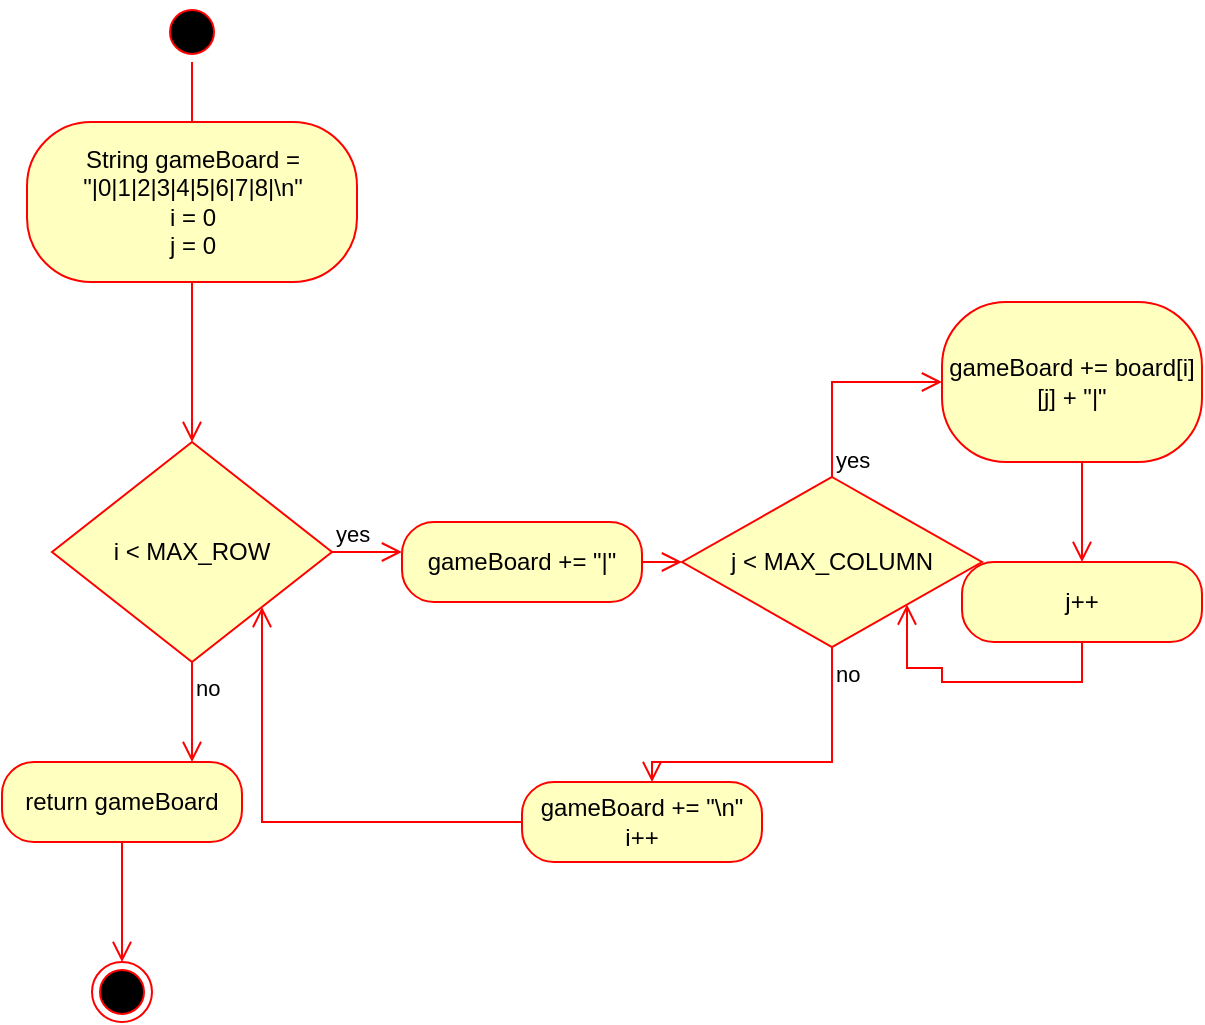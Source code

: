 <mxfile version="16.5.6" type="device"><diagram id="oehBVDXDDSLL4XB0wZjl" name="Page-1"><mxGraphModel dx="780" dy="1112" grid="1" gridSize="10" guides="1" tooltips="1" connect="1" arrows="1" fold="1" page="1" pageScale="1" pageWidth="850" pageHeight="1100" math="0" shadow="0"><root><mxCell id="0"/><mxCell id="1" parent="0"/><mxCell id="JCxFpUc8Fa90zHwKOEs8-1" value="" style="ellipse;html=1;shape=startState;fillColor=#000000;strokeColor=#ff0000;" vertex="1" parent="1"><mxGeometry x="320" y="240" width="30" height="30" as="geometry"/></mxCell><mxCell id="JCxFpUc8Fa90zHwKOEs8-2" value="" style="edgeStyle=orthogonalEdgeStyle;html=1;verticalAlign=bottom;endArrow=open;endSize=8;strokeColor=#ff0000;rounded=0;" edge="1" source="JCxFpUc8Fa90zHwKOEs8-1" parent="1"><mxGeometry relative="1" as="geometry"><mxPoint x="335" y="330" as="targetPoint"/></mxGeometry></mxCell><mxCell id="JCxFpUc8Fa90zHwKOEs8-3" value="String gameBoard = &quot;|0|1|2|3|4|5|6|7|8|\n&quot;&lt;br&gt;i = 0&lt;br&gt;j = 0" style="rounded=1;whiteSpace=wrap;html=1;arcSize=40;fontColor=#000000;fillColor=#ffffc0;strokeColor=#ff0000;" vertex="1" parent="1"><mxGeometry x="252.5" y="300" width="165" height="80" as="geometry"/></mxCell><mxCell id="JCxFpUc8Fa90zHwKOEs8-4" value="" style="edgeStyle=orthogonalEdgeStyle;html=1;verticalAlign=bottom;endArrow=open;endSize=8;strokeColor=#ff0000;rounded=0;" edge="1" source="JCxFpUc8Fa90zHwKOEs8-3" parent="1"><mxGeometry relative="1" as="geometry"><mxPoint x="335" y="460" as="targetPoint"/></mxGeometry></mxCell><mxCell id="JCxFpUc8Fa90zHwKOEs8-8" value="i &amp;lt; MAX_ROW" style="rhombus;whiteSpace=wrap;html=1;fillColor=#ffffc0;strokeColor=#ff0000;" vertex="1" parent="1"><mxGeometry x="265" y="460" width="140" height="110" as="geometry"/></mxCell><mxCell id="JCxFpUc8Fa90zHwKOEs8-9" value="yes" style="edgeStyle=orthogonalEdgeStyle;html=1;align=left;verticalAlign=bottom;endArrow=open;endSize=8;strokeColor=#ff0000;rounded=0;" edge="1" source="JCxFpUc8Fa90zHwKOEs8-8" parent="1"><mxGeometry x="-1" relative="1" as="geometry"><mxPoint x="440" y="515" as="targetPoint"/></mxGeometry></mxCell><mxCell id="JCxFpUc8Fa90zHwKOEs8-10" value="no" style="edgeStyle=orthogonalEdgeStyle;html=1;align=left;verticalAlign=top;endArrow=open;endSize=8;strokeColor=#ff0000;rounded=0;" edge="1" source="JCxFpUc8Fa90zHwKOEs8-8" parent="1"><mxGeometry x="-1" relative="1" as="geometry"><mxPoint x="335" y="620" as="targetPoint"/></mxGeometry></mxCell><mxCell id="JCxFpUc8Fa90zHwKOEs8-11" value="j &amp;lt; MAX_COLUMN" style="rhombus;whiteSpace=wrap;html=1;fillColor=#ffffc0;strokeColor=#ff0000;" vertex="1" parent="1"><mxGeometry x="580" y="477.5" width="150" height="85" as="geometry"/></mxCell><mxCell id="JCxFpUc8Fa90zHwKOEs8-12" value="yes" style="edgeStyle=orthogonalEdgeStyle;html=1;align=left;verticalAlign=bottom;endArrow=open;endSize=8;strokeColor=#ff0000;rounded=0;entryX=0;entryY=0.5;entryDx=0;entryDy=0;" edge="1" source="JCxFpUc8Fa90zHwKOEs8-11" parent="1" target="JCxFpUc8Fa90zHwKOEs8-14"><mxGeometry x="-1" relative="1" as="geometry"><mxPoint x="515" y="430" as="targetPoint"/></mxGeometry></mxCell><mxCell id="JCxFpUc8Fa90zHwKOEs8-13" value="no&lt;br&gt;" style="edgeStyle=orthogonalEdgeStyle;html=1;align=left;verticalAlign=top;endArrow=open;endSize=8;strokeColor=#ff0000;rounded=0;" edge="1" source="JCxFpUc8Fa90zHwKOEs8-11" parent="1"><mxGeometry x="-1" relative="1" as="geometry"><mxPoint x="565" y="630" as="targetPoint"/><Array as="points"><mxPoint x="565" y="620"/></Array></mxGeometry></mxCell><mxCell id="JCxFpUc8Fa90zHwKOEs8-14" value="gameBoard += board[i][j] + &quot;|&quot;" style="rounded=1;whiteSpace=wrap;html=1;arcSize=40;fontColor=#000000;fillColor=#ffffc0;strokeColor=#ff0000;" vertex="1" parent="1"><mxGeometry x="710" y="390" width="130" height="80" as="geometry"/></mxCell><mxCell id="JCxFpUc8Fa90zHwKOEs8-15" value="" style="edgeStyle=orthogonalEdgeStyle;html=1;verticalAlign=bottom;endArrow=open;endSize=8;strokeColor=#ff0000;rounded=0;" edge="1" source="JCxFpUc8Fa90zHwKOEs8-14" parent="1"><mxGeometry relative="1" as="geometry"><mxPoint x="780" y="520" as="targetPoint"/><Array as="points"><mxPoint x="780" y="520"/></Array></mxGeometry></mxCell><mxCell id="JCxFpUc8Fa90zHwKOEs8-16" value="gameBoard += &quot;|&quot;" style="rounded=1;whiteSpace=wrap;html=1;arcSize=40;fontColor=#000000;fillColor=#ffffc0;strokeColor=#ff0000;" vertex="1" parent="1"><mxGeometry x="440" y="500" width="120" height="40" as="geometry"/></mxCell><mxCell id="JCxFpUc8Fa90zHwKOEs8-17" value="" style="edgeStyle=orthogonalEdgeStyle;html=1;verticalAlign=bottom;endArrow=open;endSize=8;strokeColor=#ff0000;rounded=0;entryX=0;entryY=0.5;entryDx=0;entryDy=0;" edge="1" source="JCxFpUc8Fa90zHwKOEs8-16" parent="1" target="JCxFpUc8Fa90zHwKOEs8-11"><mxGeometry relative="1" as="geometry"><mxPoint x="500" y="600" as="targetPoint"/></mxGeometry></mxCell><mxCell id="JCxFpUc8Fa90zHwKOEs8-18" value="j++" style="rounded=1;whiteSpace=wrap;html=1;arcSize=40;fontColor=#000000;fillColor=#ffffc0;strokeColor=#ff0000;" vertex="1" parent="1"><mxGeometry x="720" y="520" width="120" height="40" as="geometry"/></mxCell><mxCell id="JCxFpUc8Fa90zHwKOEs8-19" value="" style="edgeStyle=orthogonalEdgeStyle;html=1;verticalAlign=bottom;endArrow=open;endSize=8;strokeColor=#ff0000;rounded=0;entryX=1;entryY=1;entryDx=0;entryDy=0;" edge="1" source="JCxFpUc8Fa90zHwKOEs8-18" parent="1" target="JCxFpUc8Fa90zHwKOEs8-11"><mxGeometry relative="1" as="geometry"><mxPoint x="780" y="620" as="targetPoint"/><Array as="points"><mxPoint x="780" y="580"/><mxPoint x="710" y="580"/><mxPoint x="710" y="573"/><mxPoint x="693" y="573"/></Array></mxGeometry></mxCell><mxCell id="JCxFpUc8Fa90zHwKOEs8-20" value="gameBoard += &quot;\n&quot;&lt;br&gt;i++" style="rounded=1;whiteSpace=wrap;html=1;arcSize=40;fontColor=#000000;fillColor=#ffffc0;strokeColor=#ff0000;" vertex="1" parent="1"><mxGeometry x="500" y="630" width="120" height="40" as="geometry"/></mxCell><mxCell id="JCxFpUc8Fa90zHwKOEs8-21" value="" style="edgeStyle=orthogonalEdgeStyle;html=1;verticalAlign=bottom;endArrow=open;endSize=8;strokeColor=#ff0000;rounded=0;entryX=1;entryY=1;entryDx=0;entryDy=0;" edge="1" source="JCxFpUc8Fa90zHwKOEs8-20" parent="1" target="JCxFpUc8Fa90zHwKOEs8-8"><mxGeometry relative="1" as="geometry"><mxPoint x="560" y="720" as="targetPoint"/></mxGeometry></mxCell><mxCell id="JCxFpUc8Fa90zHwKOEs8-22" value="return gameBoard" style="rounded=1;whiteSpace=wrap;html=1;arcSize=40;fontColor=#000000;fillColor=#ffffc0;strokeColor=#ff0000;" vertex="1" parent="1"><mxGeometry x="240" y="620" width="120" height="40" as="geometry"/></mxCell><mxCell id="JCxFpUc8Fa90zHwKOEs8-23" value="" style="edgeStyle=orthogonalEdgeStyle;html=1;verticalAlign=bottom;endArrow=open;endSize=8;strokeColor=#ff0000;rounded=0;" edge="1" source="JCxFpUc8Fa90zHwKOEs8-22" parent="1"><mxGeometry relative="1" as="geometry"><mxPoint x="300" y="720" as="targetPoint"/></mxGeometry></mxCell><mxCell id="JCxFpUc8Fa90zHwKOEs8-24" value="" style="ellipse;html=1;shape=endState;fillColor=#000000;strokeColor=#ff0000;" vertex="1" parent="1"><mxGeometry x="285" y="720" width="30" height="30" as="geometry"/></mxCell></root></mxGraphModel></diagram></mxfile>